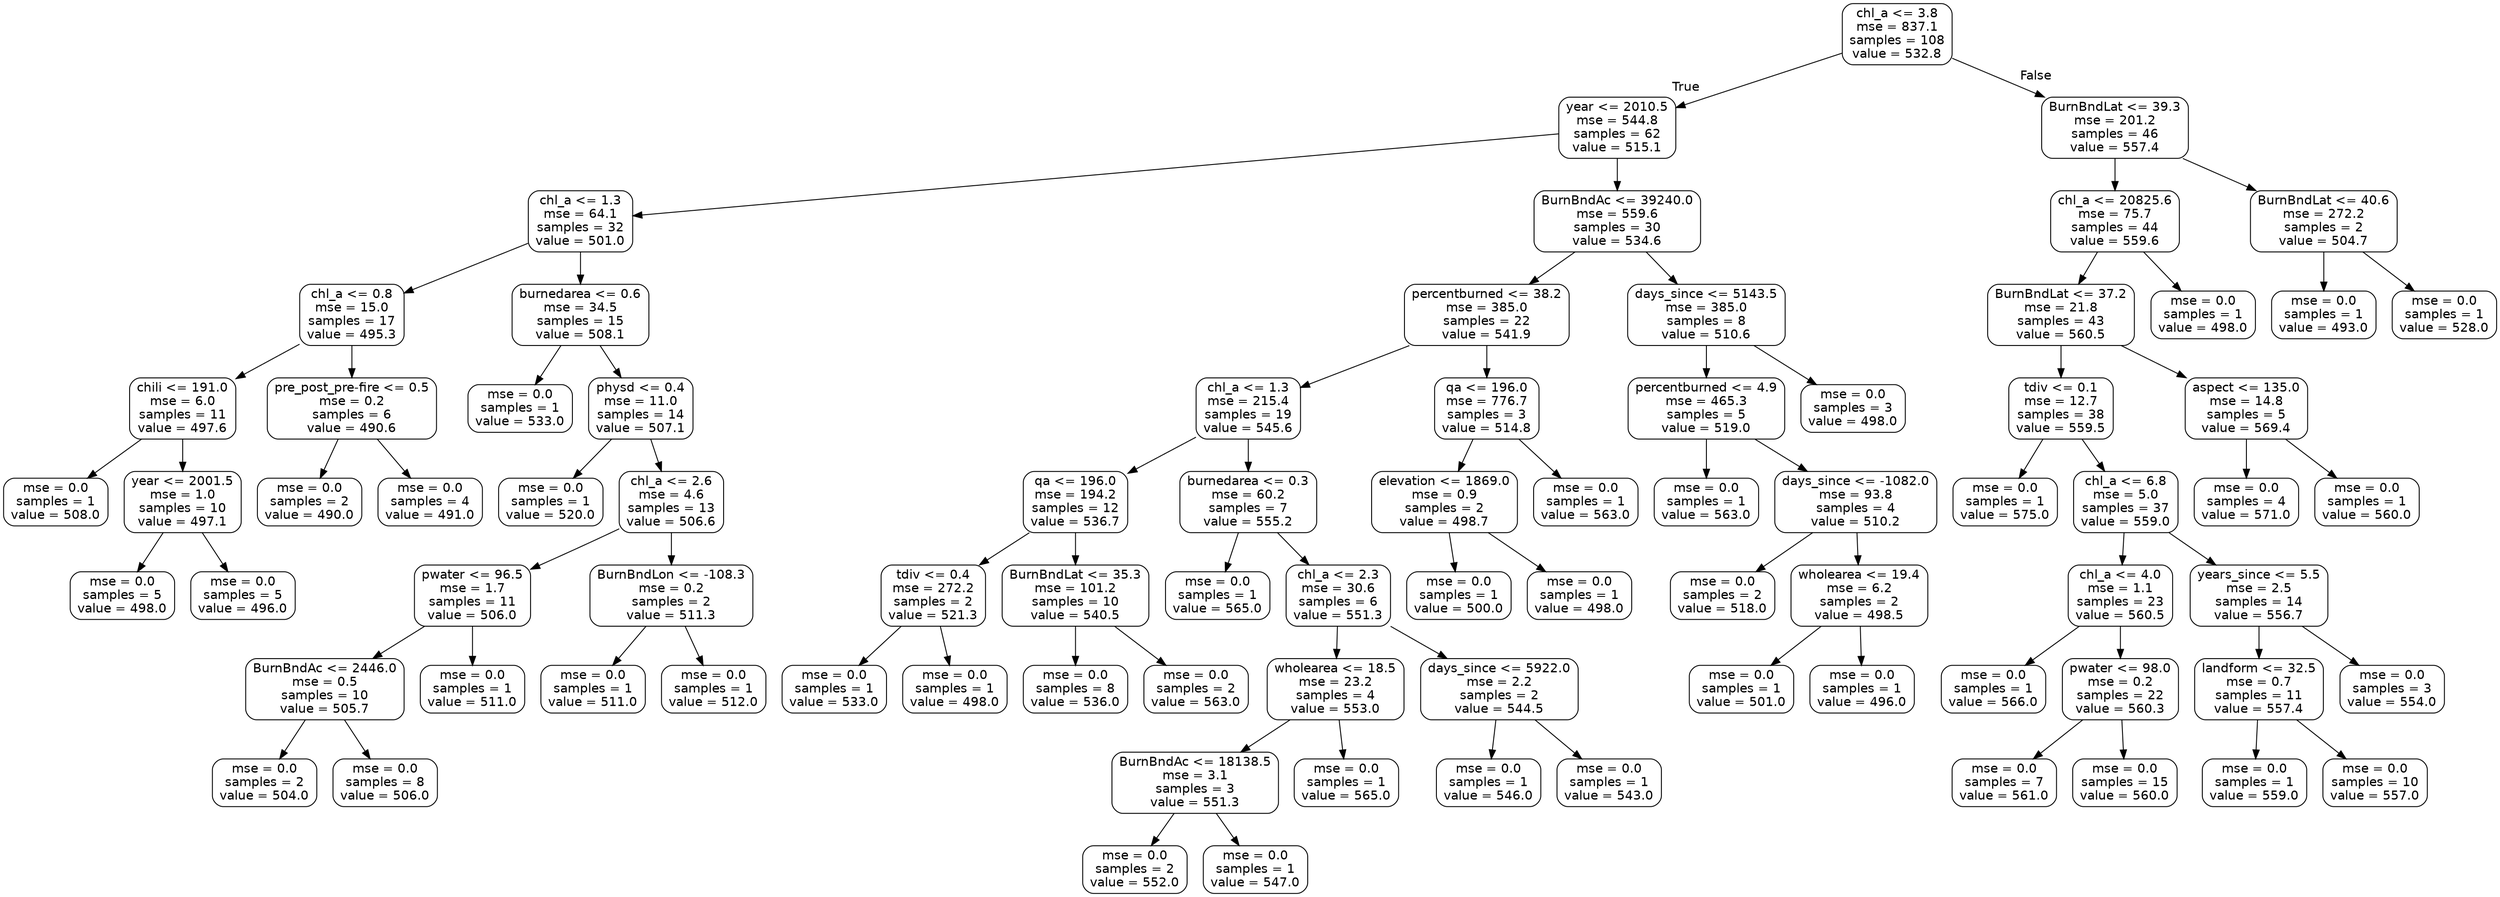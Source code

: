 digraph Tree {
node [shape=box, style="rounded", color="black", fontname=helvetica] ;
edge [fontname=helvetica] ;
0 [label="chl_a <= 3.8\nmse = 837.1\nsamples = 108\nvalue = 532.8"] ;
1 [label="year <= 2010.5\nmse = 544.8\nsamples = 62\nvalue = 515.1"] ;
0 -> 1 [labeldistance=2.5, labelangle=45, headlabel="True"] ;
2 [label="chl_a <= 1.3\nmse = 64.1\nsamples = 32\nvalue = 501.0"] ;
1 -> 2 ;
3 [label="chl_a <= 0.8\nmse = 15.0\nsamples = 17\nvalue = 495.3"] ;
2 -> 3 ;
4 [label="chili <= 191.0\nmse = 6.0\nsamples = 11\nvalue = 497.6"] ;
3 -> 4 ;
5 [label="mse = 0.0\nsamples = 1\nvalue = 508.0"] ;
4 -> 5 ;
6 [label="year <= 2001.5\nmse = 1.0\nsamples = 10\nvalue = 497.1"] ;
4 -> 6 ;
7 [label="mse = 0.0\nsamples = 5\nvalue = 498.0"] ;
6 -> 7 ;
8 [label="mse = 0.0\nsamples = 5\nvalue = 496.0"] ;
6 -> 8 ;
9 [label="pre_post_pre-fire <= 0.5\nmse = 0.2\nsamples = 6\nvalue = 490.6"] ;
3 -> 9 ;
10 [label="mse = 0.0\nsamples = 2\nvalue = 490.0"] ;
9 -> 10 ;
11 [label="mse = 0.0\nsamples = 4\nvalue = 491.0"] ;
9 -> 11 ;
12 [label="burnedarea <= 0.6\nmse = 34.5\nsamples = 15\nvalue = 508.1"] ;
2 -> 12 ;
13 [label="mse = 0.0\nsamples = 1\nvalue = 533.0"] ;
12 -> 13 ;
14 [label="physd <= 0.4\nmse = 11.0\nsamples = 14\nvalue = 507.1"] ;
12 -> 14 ;
15 [label="mse = 0.0\nsamples = 1\nvalue = 520.0"] ;
14 -> 15 ;
16 [label="chl_a <= 2.6\nmse = 4.6\nsamples = 13\nvalue = 506.6"] ;
14 -> 16 ;
17 [label="pwater <= 96.5\nmse = 1.7\nsamples = 11\nvalue = 506.0"] ;
16 -> 17 ;
18 [label="BurnBndAc <= 2446.0\nmse = 0.5\nsamples = 10\nvalue = 505.7"] ;
17 -> 18 ;
19 [label="mse = 0.0\nsamples = 2\nvalue = 504.0"] ;
18 -> 19 ;
20 [label="mse = 0.0\nsamples = 8\nvalue = 506.0"] ;
18 -> 20 ;
21 [label="mse = 0.0\nsamples = 1\nvalue = 511.0"] ;
17 -> 21 ;
22 [label="BurnBndLon <= -108.3\nmse = 0.2\nsamples = 2\nvalue = 511.3"] ;
16 -> 22 ;
23 [label="mse = 0.0\nsamples = 1\nvalue = 511.0"] ;
22 -> 23 ;
24 [label="mse = 0.0\nsamples = 1\nvalue = 512.0"] ;
22 -> 24 ;
25 [label="BurnBndAc <= 39240.0\nmse = 559.6\nsamples = 30\nvalue = 534.6"] ;
1 -> 25 ;
26 [label="percentburned <= 38.2\nmse = 385.0\nsamples = 22\nvalue = 541.9"] ;
25 -> 26 ;
27 [label="chl_a <= 1.3\nmse = 215.4\nsamples = 19\nvalue = 545.6"] ;
26 -> 27 ;
28 [label="qa <= 196.0\nmse = 194.2\nsamples = 12\nvalue = 536.7"] ;
27 -> 28 ;
29 [label="tdiv <= 0.4\nmse = 272.2\nsamples = 2\nvalue = 521.3"] ;
28 -> 29 ;
30 [label="mse = 0.0\nsamples = 1\nvalue = 533.0"] ;
29 -> 30 ;
31 [label="mse = 0.0\nsamples = 1\nvalue = 498.0"] ;
29 -> 31 ;
32 [label="BurnBndLat <= 35.3\nmse = 101.2\nsamples = 10\nvalue = 540.5"] ;
28 -> 32 ;
33 [label="mse = 0.0\nsamples = 8\nvalue = 536.0"] ;
32 -> 33 ;
34 [label="mse = 0.0\nsamples = 2\nvalue = 563.0"] ;
32 -> 34 ;
35 [label="burnedarea <= 0.3\nmse = 60.2\nsamples = 7\nvalue = 555.2"] ;
27 -> 35 ;
36 [label="mse = 0.0\nsamples = 1\nvalue = 565.0"] ;
35 -> 36 ;
37 [label="chl_a <= 2.3\nmse = 30.6\nsamples = 6\nvalue = 551.3"] ;
35 -> 37 ;
38 [label="wholearea <= 18.5\nmse = 23.2\nsamples = 4\nvalue = 553.0"] ;
37 -> 38 ;
39 [label="BurnBndAc <= 18138.5\nmse = 3.1\nsamples = 3\nvalue = 551.3"] ;
38 -> 39 ;
40 [label="mse = 0.0\nsamples = 2\nvalue = 552.0"] ;
39 -> 40 ;
41 [label="mse = 0.0\nsamples = 1\nvalue = 547.0"] ;
39 -> 41 ;
42 [label="mse = 0.0\nsamples = 1\nvalue = 565.0"] ;
38 -> 42 ;
43 [label="days_since <= 5922.0\nmse = 2.2\nsamples = 2\nvalue = 544.5"] ;
37 -> 43 ;
44 [label="mse = 0.0\nsamples = 1\nvalue = 546.0"] ;
43 -> 44 ;
45 [label="mse = 0.0\nsamples = 1\nvalue = 543.0"] ;
43 -> 45 ;
46 [label="qa <= 196.0\nmse = 776.7\nsamples = 3\nvalue = 514.8"] ;
26 -> 46 ;
47 [label="elevation <= 1869.0\nmse = 0.9\nsamples = 2\nvalue = 498.7"] ;
46 -> 47 ;
48 [label="mse = 0.0\nsamples = 1\nvalue = 500.0"] ;
47 -> 48 ;
49 [label="mse = 0.0\nsamples = 1\nvalue = 498.0"] ;
47 -> 49 ;
50 [label="mse = 0.0\nsamples = 1\nvalue = 563.0"] ;
46 -> 50 ;
51 [label="days_since <= 5143.5\nmse = 385.0\nsamples = 8\nvalue = 510.6"] ;
25 -> 51 ;
52 [label="percentburned <= 4.9\nmse = 465.3\nsamples = 5\nvalue = 519.0"] ;
51 -> 52 ;
53 [label="mse = 0.0\nsamples = 1\nvalue = 563.0"] ;
52 -> 53 ;
54 [label="days_since <= -1082.0\nmse = 93.8\nsamples = 4\nvalue = 510.2"] ;
52 -> 54 ;
55 [label="mse = 0.0\nsamples = 2\nvalue = 518.0"] ;
54 -> 55 ;
56 [label="wholearea <= 19.4\nmse = 6.2\nsamples = 2\nvalue = 498.5"] ;
54 -> 56 ;
57 [label="mse = 0.0\nsamples = 1\nvalue = 501.0"] ;
56 -> 57 ;
58 [label="mse = 0.0\nsamples = 1\nvalue = 496.0"] ;
56 -> 58 ;
59 [label="mse = 0.0\nsamples = 3\nvalue = 498.0"] ;
51 -> 59 ;
60 [label="BurnBndLat <= 39.3\nmse = 201.2\nsamples = 46\nvalue = 557.4"] ;
0 -> 60 [labeldistance=2.5, labelangle=-45, headlabel="False"] ;
61 [label="chl_a <= 20825.6\nmse = 75.7\nsamples = 44\nvalue = 559.6"] ;
60 -> 61 ;
62 [label="BurnBndLat <= 37.2\nmse = 21.8\nsamples = 43\nvalue = 560.5"] ;
61 -> 62 ;
63 [label="tdiv <= 0.1\nmse = 12.7\nsamples = 38\nvalue = 559.5"] ;
62 -> 63 ;
64 [label="mse = 0.0\nsamples = 1\nvalue = 575.0"] ;
63 -> 64 ;
65 [label="chl_a <= 6.8\nmse = 5.0\nsamples = 37\nvalue = 559.0"] ;
63 -> 65 ;
66 [label="chl_a <= 4.0\nmse = 1.1\nsamples = 23\nvalue = 560.5"] ;
65 -> 66 ;
67 [label="mse = 0.0\nsamples = 1\nvalue = 566.0"] ;
66 -> 67 ;
68 [label="pwater <= 98.0\nmse = 0.2\nsamples = 22\nvalue = 560.3"] ;
66 -> 68 ;
69 [label="mse = 0.0\nsamples = 7\nvalue = 561.0"] ;
68 -> 69 ;
70 [label="mse = 0.0\nsamples = 15\nvalue = 560.0"] ;
68 -> 70 ;
71 [label="years_since <= 5.5\nmse = 2.5\nsamples = 14\nvalue = 556.7"] ;
65 -> 71 ;
72 [label="landform <= 32.5\nmse = 0.7\nsamples = 11\nvalue = 557.4"] ;
71 -> 72 ;
73 [label="mse = 0.0\nsamples = 1\nvalue = 559.0"] ;
72 -> 73 ;
74 [label="mse = 0.0\nsamples = 10\nvalue = 557.0"] ;
72 -> 74 ;
75 [label="mse = 0.0\nsamples = 3\nvalue = 554.0"] ;
71 -> 75 ;
76 [label="aspect <= 135.0\nmse = 14.8\nsamples = 5\nvalue = 569.4"] ;
62 -> 76 ;
77 [label="mse = 0.0\nsamples = 4\nvalue = 571.0"] ;
76 -> 77 ;
78 [label="mse = 0.0\nsamples = 1\nvalue = 560.0"] ;
76 -> 78 ;
79 [label="mse = 0.0\nsamples = 1\nvalue = 498.0"] ;
61 -> 79 ;
80 [label="BurnBndLat <= 40.6\nmse = 272.2\nsamples = 2\nvalue = 504.7"] ;
60 -> 80 ;
81 [label="mse = 0.0\nsamples = 1\nvalue = 493.0"] ;
80 -> 81 ;
82 [label="mse = 0.0\nsamples = 1\nvalue = 528.0"] ;
80 -> 82 ;
}